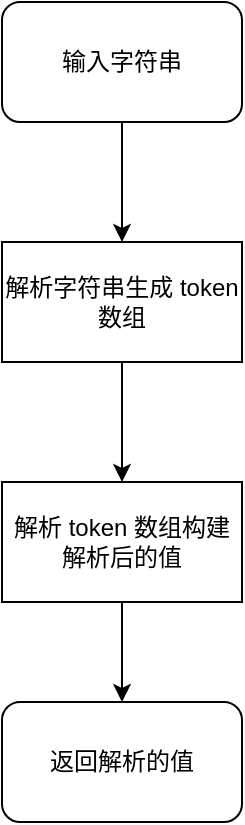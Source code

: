 <mxfile version="22.0.8" type="github">
  <diagram name="Page-1" id="LRBElQWI57atnjPx0AEB">
    <mxGraphModel dx="2074" dy="1150" grid="1" gridSize="10" guides="1" tooltips="1" connect="1" arrows="1" fold="1" page="1" pageScale="1" pageWidth="850" pageHeight="1100" math="0" shadow="0">
      <root>
        <mxCell id="0" />
        <mxCell id="1" parent="0" />
        <mxCell id="2Das_hF5baLFlGLMqTKC-5" style="edgeStyle=orthogonalEdgeStyle;rounded=0;orthogonalLoop=1;jettySize=auto;html=1;exitX=0.5;exitY=1;exitDx=0;exitDy=0;" edge="1" parent="1" source="2Das_hF5baLFlGLMqTKC-2" target="2Das_hF5baLFlGLMqTKC-3">
          <mxGeometry relative="1" as="geometry" />
        </mxCell>
        <mxCell id="2Das_hF5baLFlGLMqTKC-2" value="输入字符串" style="rounded=1;whiteSpace=wrap;html=1;" vertex="1" parent="1">
          <mxGeometry x="220" y="170" width="120" height="60" as="geometry" />
        </mxCell>
        <mxCell id="2Das_hF5baLFlGLMqTKC-7" style="edgeStyle=orthogonalEdgeStyle;rounded=0;orthogonalLoop=1;jettySize=auto;html=1;exitX=0.5;exitY=1;exitDx=0;exitDy=0;" edge="1" parent="1" source="2Das_hF5baLFlGLMqTKC-3" target="2Das_hF5baLFlGLMqTKC-6">
          <mxGeometry relative="1" as="geometry" />
        </mxCell>
        <mxCell id="2Das_hF5baLFlGLMqTKC-3" value="解析字符串生成 token 数组" style="rounded=0;whiteSpace=wrap;html=1;" vertex="1" parent="1">
          <mxGeometry x="220" y="290" width="120" height="60" as="geometry" />
        </mxCell>
        <mxCell id="2Das_hF5baLFlGLMqTKC-9" style="edgeStyle=orthogonalEdgeStyle;rounded=0;orthogonalLoop=1;jettySize=auto;html=1;exitX=0.5;exitY=1;exitDx=0;exitDy=0;" edge="1" parent="1" source="2Das_hF5baLFlGLMqTKC-6" target="2Das_hF5baLFlGLMqTKC-8">
          <mxGeometry relative="1" as="geometry" />
        </mxCell>
        <mxCell id="2Das_hF5baLFlGLMqTKC-6" value="解析 token 数组构建 解析后的值" style="rounded=0;whiteSpace=wrap;html=1;" vertex="1" parent="1">
          <mxGeometry x="220" y="410" width="120" height="60" as="geometry" />
        </mxCell>
        <mxCell id="2Das_hF5baLFlGLMqTKC-8" value="返回解析的值" style="rounded=1;whiteSpace=wrap;html=1;" vertex="1" parent="1">
          <mxGeometry x="220" y="520" width="120" height="60" as="geometry" />
        </mxCell>
      </root>
    </mxGraphModel>
  </diagram>
</mxfile>

